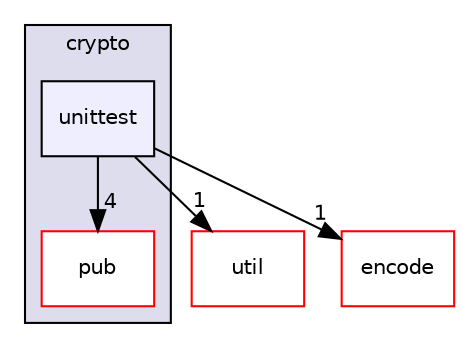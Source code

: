 digraph "crypto/unittest" {
  compound=true
  node [ fontsize="10", fontname="Helvetica"];
  edge [ labelfontsize="10", labelfontname="Helvetica"];
  subgraph clusterdir_53403d93963d3f5d2fcffd0698f5bddb {
    graph [ bgcolor="#ddddee", pencolor="black", label="crypto" fontname="Helvetica", fontsize="10", URL="dir_53403d93963d3f5d2fcffd0698f5bddb.html"]
  dir_78e94da16623f35cf6ce60725237afe4 [shape=box label="pub" fillcolor="white" style="filled" color="red" URL="dir_78e94da16623f35cf6ce60725237afe4.html"];
  dir_4c2c5f31a90c191fa12ec2becff72335 [shape=box, label="unittest", style="filled", fillcolor="#eeeeff", pencolor="black", URL="dir_4c2c5f31a90c191fa12ec2becff72335.html"];
  }
  dir_23ec12649285f9fabf3a6b7380226c28 [shape=box label="util" fillcolor="white" style="filled" color="red" URL="dir_23ec12649285f9fabf3a6b7380226c28.html"];
  dir_48909329bd999f2756b8cf9b0f3fd37c [shape=box label="encode" fillcolor="white" style="filled" color="red" URL="dir_48909329bd999f2756b8cf9b0f3fd37c.html"];
  dir_4c2c5f31a90c191fa12ec2becff72335->dir_23ec12649285f9fabf3a6b7380226c28 [headlabel="1", labeldistance=1.5 headhref="dir_000003_000010.html"];
  dir_4c2c5f31a90c191fa12ec2becff72335->dir_48909329bd999f2756b8cf9b0f3fd37c [headlabel="1", labeldistance=1.5 headhref="dir_000003_000004.html"];
  dir_4c2c5f31a90c191fa12ec2becff72335->dir_78e94da16623f35cf6ce60725237afe4 [headlabel="4", labeldistance=1.5 headhref="dir_000003_000001.html"];
}
